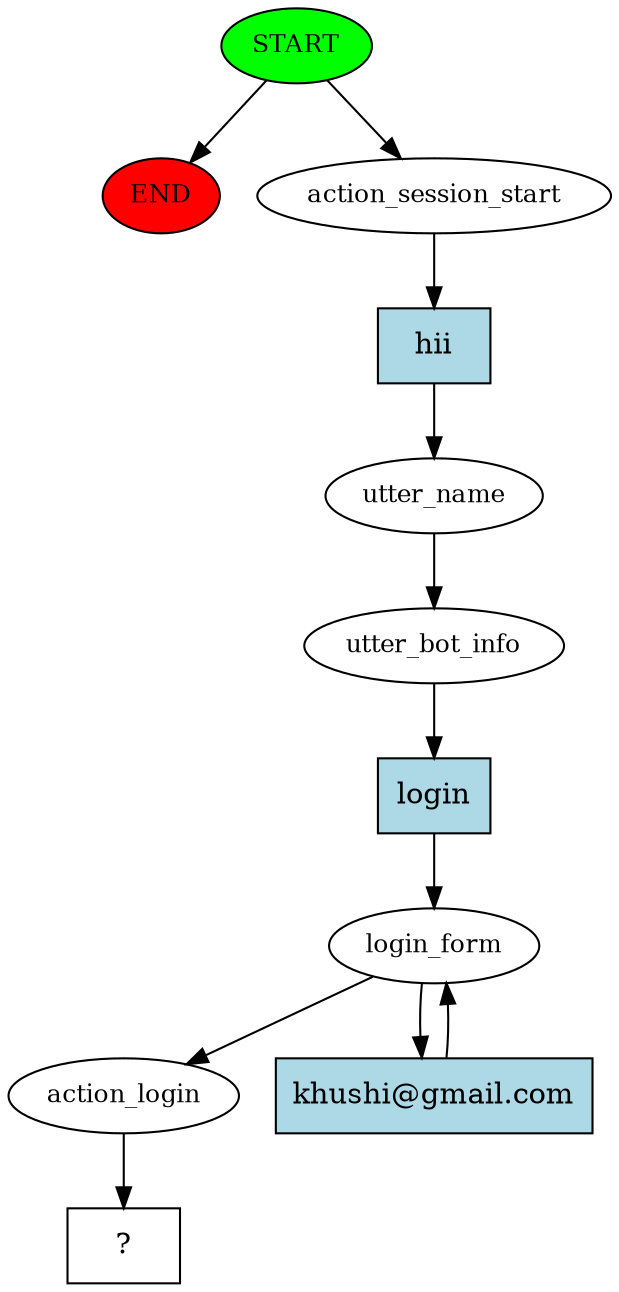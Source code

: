 digraph  {
0 [class="start active", fillcolor=green, fontsize=12, label=START, style=filled];
"-1" [class=end, fillcolor=red, fontsize=12, label=END, style=filled];
1 [class=active, fontsize=12, label=action_session_start];
2 [class=active, fontsize=12, label=utter_name];
3 [class=active, fontsize=12, label=utter_bot_info];
4 [class=active, fontsize=12, label=login_form];
6 [class=active, fontsize=12, label=action_login];
7 [class="intent dashed active", label="  ?  ", shape=rect];
8 [class="intent active", fillcolor=lightblue, label=hii, shape=rect, style=filled];
9 [class="intent active", fillcolor=lightblue, label=login, shape=rect, style=filled];
10 [class="intent active", fillcolor=lightblue, label="khushi@gmail.com", shape=rect, style=filled];
0 -> "-1"  [class="", key=NONE, label=""];
0 -> 1  [class=active, key=NONE, label=""];
1 -> 8  [class=active, key=0];
2 -> 3  [class=active, key=NONE, label=""];
3 -> 9  [class=active, key=0];
4 -> 6  [class=active, key=NONE, label=""];
4 -> 10  [class=active, key=0];
6 -> 7  [class=active, key=NONE, label=""];
8 -> 2  [class=active, key=0];
9 -> 4  [class=active, key=0];
10 -> 4  [class=active, key=0];
}
